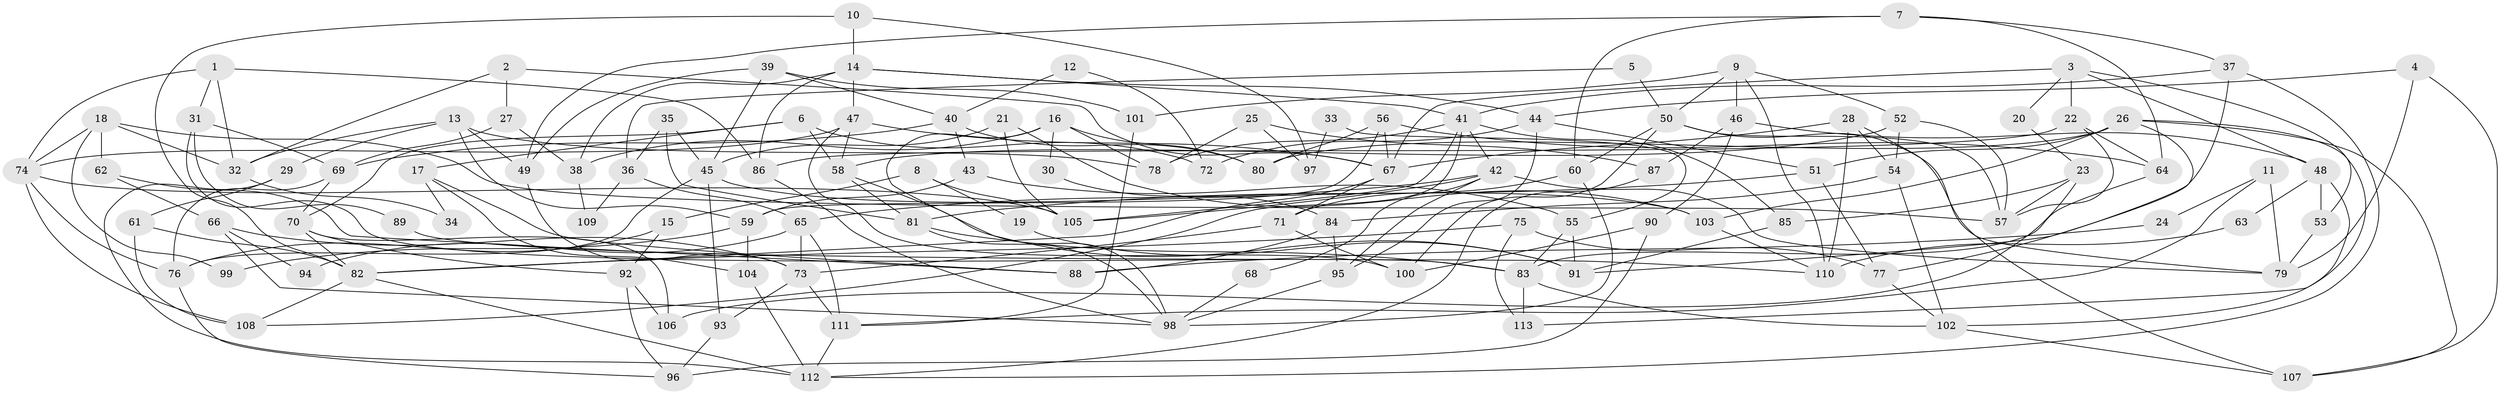 // coarse degree distribution, {7: 0.05357142857142857, 3: 0.125, 19: 0.017857142857142856, 6: 0.10714285714285714, 2: 0.08928571428571429, 8: 0.03571428571428571, 4: 0.21428571428571427, 11: 0.07142857142857142, 9: 0.07142857142857142, 5: 0.19642857142857142, 10: 0.017857142857142856}
// Generated by graph-tools (version 1.1) at 2025/18/03/04/25 18:18:58]
// undirected, 113 vertices, 226 edges
graph export_dot {
graph [start="1"]
  node [color=gray90,style=filled];
  1;
  2;
  3;
  4;
  5;
  6;
  7;
  8;
  9;
  10;
  11;
  12;
  13;
  14;
  15;
  16;
  17;
  18;
  19;
  20;
  21;
  22;
  23;
  24;
  25;
  26;
  27;
  28;
  29;
  30;
  31;
  32;
  33;
  34;
  35;
  36;
  37;
  38;
  39;
  40;
  41;
  42;
  43;
  44;
  45;
  46;
  47;
  48;
  49;
  50;
  51;
  52;
  53;
  54;
  55;
  56;
  57;
  58;
  59;
  60;
  61;
  62;
  63;
  64;
  65;
  66;
  67;
  68;
  69;
  70;
  71;
  72;
  73;
  74;
  75;
  76;
  77;
  78;
  79;
  80;
  81;
  82;
  83;
  84;
  85;
  86;
  87;
  88;
  89;
  90;
  91;
  92;
  93;
  94;
  95;
  96;
  97;
  98;
  99;
  100;
  101;
  102;
  103;
  104;
  105;
  106;
  107;
  108;
  109;
  110;
  111;
  112;
  113;
  1 -- 86;
  1 -- 32;
  1 -- 31;
  1 -- 74;
  2 -- 32;
  2 -- 27;
  2 -- 67;
  3 -- 22;
  3 -- 67;
  3 -- 20;
  3 -- 48;
  3 -- 53;
  4 -- 107;
  4 -- 44;
  4 -- 79;
  5 -- 50;
  5 -- 36;
  6 -- 58;
  6 -- 70;
  6 -- 17;
  6 -- 72;
  7 -- 60;
  7 -- 64;
  7 -- 37;
  7 -- 49;
  8 -- 105;
  8 -- 15;
  8 -- 19;
  9 -- 50;
  9 -- 110;
  9 -- 46;
  9 -- 52;
  9 -- 101;
  10 -- 82;
  10 -- 14;
  10 -- 97;
  11 -- 79;
  11 -- 111;
  11 -- 24;
  12 -- 40;
  12 -- 72;
  13 -- 29;
  13 -- 49;
  13 -- 32;
  13 -- 59;
  13 -- 78;
  14 -- 44;
  14 -- 47;
  14 -- 38;
  14 -- 41;
  14 -- 86;
  15 -- 92;
  15 -- 76;
  16 -- 78;
  16 -- 98;
  16 -- 30;
  16 -- 38;
  16 -- 80;
  17 -- 104;
  17 -- 34;
  17 -- 88;
  18 -- 74;
  18 -- 57;
  18 -- 32;
  18 -- 62;
  18 -- 99;
  19 -- 91;
  20 -- 23;
  21 -- 45;
  21 -- 105;
  21 -- 103;
  22 -- 86;
  22 -- 57;
  22 -- 64;
  23 -- 85;
  23 -- 57;
  23 -- 106;
  24 -- 88;
  25 -- 87;
  25 -- 78;
  25 -- 97;
  26 -- 80;
  26 -- 51;
  26 -- 77;
  26 -- 103;
  26 -- 107;
  26 -- 113;
  27 -- 38;
  27 -- 69;
  28 -- 107;
  28 -- 67;
  28 -- 54;
  28 -- 110;
  29 -- 112;
  29 -- 61;
  30 -- 84;
  31 -- 69;
  31 -- 83;
  31 -- 89;
  32 -- 34;
  33 -- 55;
  33 -- 97;
  35 -- 81;
  35 -- 45;
  35 -- 36;
  36 -- 65;
  36 -- 109;
  37 -- 41;
  37 -- 91;
  37 -- 112;
  38 -- 109;
  39 -- 40;
  39 -- 49;
  39 -- 45;
  39 -- 101;
  40 -- 69;
  40 -- 43;
  40 -- 80;
  41 -- 42;
  41 -- 78;
  41 -- 85;
  41 -- 105;
  41 -- 108;
  42 -- 79;
  42 -- 105;
  42 -- 65;
  42 -- 68;
  42 -- 95;
  43 -- 59;
  43 -- 55;
  44 -- 95;
  44 -- 51;
  44 -- 72;
  45 -- 103;
  45 -- 76;
  45 -- 93;
  46 -- 90;
  46 -- 48;
  46 -- 87;
  47 -- 67;
  47 -- 74;
  47 -- 58;
  47 -- 100;
  48 -- 53;
  48 -- 63;
  48 -- 102;
  49 -- 73;
  50 -- 60;
  50 -- 79;
  50 -- 57;
  50 -- 100;
  51 -- 77;
  51 -- 81;
  52 -- 54;
  52 -- 57;
  52 -- 58;
  53 -- 79;
  54 -- 102;
  54 -- 84;
  55 -- 91;
  55 -- 83;
  56 -- 80;
  56 -- 67;
  56 -- 59;
  56 -- 64;
  58 -- 81;
  58 -- 91;
  59 -- 99;
  59 -- 104;
  60 -- 71;
  60 -- 98;
  61 -- 108;
  61 -- 82;
  62 -- 88;
  62 -- 66;
  63 -- 110;
  64 -- 83;
  65 -- 111;
  65 -- 73;
  65 -- 94;
  66 -- 73;
  66 -- 94;
  66 -- 98;
  67 -- 71;
  67 -- 82;
  68 -- 98;
  69 -- 70;
  69 -- 76;
  70 -- 82;
  70 -- 106;
  70 -- 92;
  71 -- 73;
  71 -- 100;
  73 -- 111;
  73 -- 93;
  74 -- 108;
  74 -- 76;
  74 -- 105;
  75 -- 77;
  75 -- 113;
  75 -- 82;
  76 -- 96;
  77 -- 102;
  81 -- 83;
  81 -- 98;
  82 -- 108;
  82 -- 112;
  83 -- 102;
  83 -- 113;
  84 -- 95;
  84 -- 88;
  85 -- 91;
  86 -- 98;
  87 -- 112;
  89 -- 110;
  90 -- 100;
  90 -- 96;
  92 -- 96;
  92 -- 106;
  93 -- 96;
  95 -- 98;
  101 -- 111;
  102 -- 107;
  103 -- 110;
  104 -- 112;
  111 -- 112;
}
